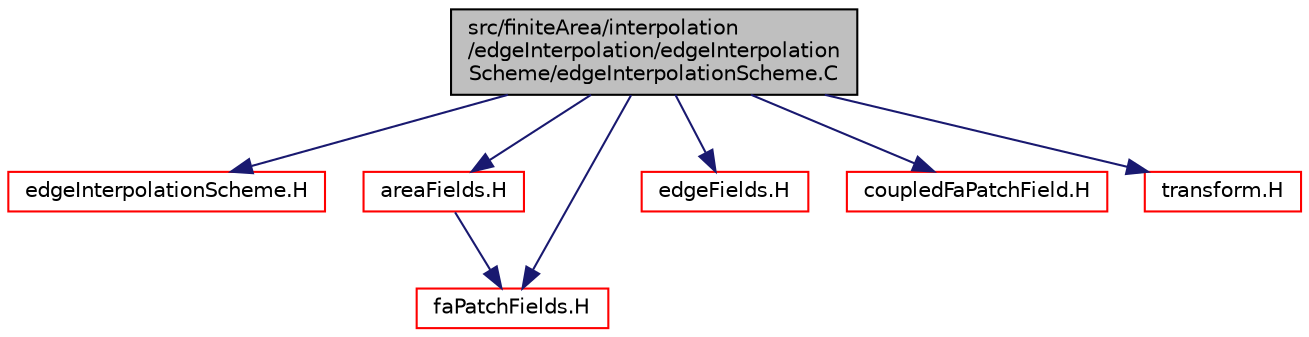 digraph "src/finiteArea/interpolation/edgeInterpolation/edgeInterpolationScheme/edgeInterpolationScheme.C"
{
  bgcolor="transparent";
  edge [fontname="Helvetica",fontsize="10",labelfontname="Helvetica",labelfontsize="10"];
  node [fontname="Helvetica",fontsize="10",shape=record];
  Node1 [label="src/finiteArea/interpolation\l/edgeInterpolation/edgeInterpolation\lScheme/edgeInterpolationScheme.C",height=0.2,width=0.4,color="black", fillcolor="grey75", style="filled" fontcolor="black"];
  Node1 -> Node2 [color="midnightblue",fontsize="10",style="solid",fontname="Helvetica"];
  Node2 [label="edgeInterpolationScheme.H",height=0.2,width=0.4,color="red",URL="$edgeInterpolationScheme_8H.html"];
  Node1 -> Node3 [color="midnightblue",fontsize="10",style="solid",fontname="Helvetica"];
  Node3 [label="areaFields.H",height=0.2,width=0.4,color="red",URL="$areaFields_8H.html"];
  Node3 -> Node4 [color="midnightblue",fontsize="10",style="solid",fontname="Helvetica"];
  Node4 [label="faPatchFields.H",height=0.2,width=0.4,color="red",URL="$faPatchFields_8H.html"];
  Node1 -> Node5 [color="midnightblue",fontsize="10",style="solid",fontname="Helvetica"];
  Node5 [label="edgeFields.H",height=0.2,width=0.4,color="red",URL="$edgeFields_8H.html"];
  Node1 -> Node4 [color="midnightblue",fontsize="10",style="solid",fontname="Helvetica"];
  Node1 -> Node6 [color="midnightblue",fontsize="10",style="solid",fontname="Helvetica"];
  Node6 [label="coupledFaPatchField.H",height=0.2,width=0.4,color="red",URL="$coupledFaPatchField_8H.html"];
  Node1 -> Node7 [color="midnightblue",fontsize="10",style="solid",fontname="Helvetica"];
  Node7 [label="transform.H",height=0.2,width=0.4,color="red",URL="$transform_8H.html",tooltip="3D tensor transformation operations. "];
}
